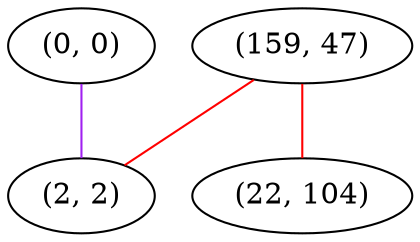 graph "" {
"(0, 0)";
"(159, 47)";
"(22, 104)";
"(2, 2)";
"(0, 0)" -- "(2, 2)"  [color=purple, key=0, weight=4];
"(159, 47)" -- "(22, 104)"  [color=red, key=0, weight=1];
"(159, 47)" -- "(2, 2)"  [color=red, key=0, weight=1];
}
